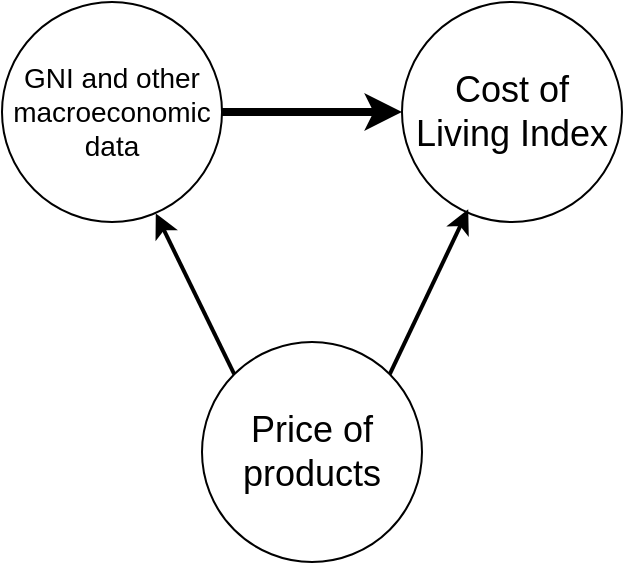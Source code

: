 <mxfile version="24.2.5" type="device">
  <diagram name="第 1 页" id="aF8JWY1AYvSVTpFHb0oq">
    <mxGraphModel dx="874" dy="577" grid="1" gridSize="10" guides="1" tooltips="1" connect="1" arrows="1" fold="1" page="1" pageScale="1" pageWidth="827" pageHeight="1169" math="0" shadow="0">
      <root>
        <mxCell id="0" />
        <mxCell id="1" parent="0" />
        <mxCell id="ST181Phhmrz7rn5E3o9M-1" value="&lt;font style=&quot;font-size: 18px;&quot;&gt;Price of products&lt;/font&gt;" style="ellipse;whiteSpace=wrap;html=1;aspect=fixed;" parent="1" vertex="1">
          <mxGeometry x="340" y="390" width="110" height="110" as="geometry" />
        </mxCell>
        <mxCell id="ST181Phhmrz7rn5E3o9M-2" value="&lt;font style=&quot;font-size: 18px;&quot;&gt;Cost of Living Index&lt;/font&gt;" style="ellipse;whiteSpace=wrap;html=1;aspect=fixed;" parent="1" vertex="1">
          <mxGeometry x="440" y="220" width="110" height="110" as="geometry" />
        </mxCell>
        <mxCell id="ST181Phhmrz7rn5E3o9M-3" value="&lt;font style=&quot;font-size: 14px;&quot;&gt;GNI and other macroeconomic data&lt;/font&gt;" style="ellipse;whiteSpace=wrap;html=1;aspect=fixed;" parent="1" vertex="1">
          <mxGeometry x="240" y="220" width="110" height="110" as="geometry" />
        </mxCell>
        <mxCell id="ST181Phhmrz7rn5E3o9M-7" value="" style="endArrow=classic;html=1;rounded=0;exitX=1;exitY=0.5;exitDx=0;exitDy=0;strokeWidth=4;" parent="1" source="ST181Phhmrz7rn5E3o9M-3" target="ST181Phhmrz7rn5E3o9M-2" edge="1">
          <mxGeometry width="50" height="50" relative="1" as="geometry">
            <mxPoint x="400" y="360" as="sourcePoint" />
            <mxPoint x="450" y="310" as="targetPoint" />
          </mxGeometry>
        </mxCell>
        <mxCell id="ST181Phhmrz7rn5E3o9M-8" value="" style="endArrow=classic;html=1;rounded=0;entryX=0.301;entryY=0.942;entryDx=0;entryDy=0;strokeWidth=2;curved=0;entryPerimeter=0;exitX=1;exitY=0;exitDx=0;exitDy=0;" parent="1" source="ST181Phhmrz7rn5E3o9M-1" target="ST181Phhmrz7rn5E3o9M-2" edge="1">
          <mxGeometry width="50" height="50" relative="1" as="geometry">
            <mxPoint x="400" y="360" as="sourcePoint" />
            <mxPoint x="450" y="310" as="targetPoint" />
          </mxGeometry>
        </mxCell>
        <mxCell id="M_Wr85ciQZTdv7RWEAj_-1" value="" style="endArrow=classic;html=1;rounded=0;exitX=0;exitY=0;exitDx=0;exitDy=0;entryX=0.699;entryY=0.961;entryDx=0;entryDy=0;strokeWidth=2;entryPerimeter=0;" edge="1" parent="1" source="ST181Phhmrz7rn5E3o9M-1" target="ST181Phhmrz7rn5E3o9M-3">
          <mxGeometry width="50" height="50" relative="1" as="geometry">
            <mxPoint x="290" y="370" as="sourcePoint" />
            <mxPoint x="340" y="320" as="targetPoint" />
          </mxGeometry>
        </mxCell>
      </root>
    </mxGraphModel>
  </diagram>
</mxfile>
